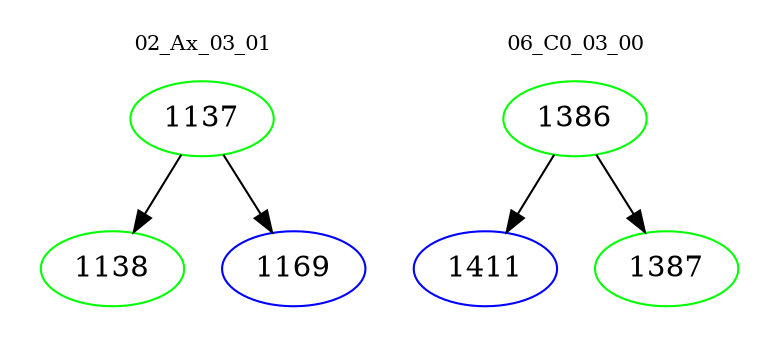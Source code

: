 digraph{
subgraph cluster_0 {
color = white
label = "02_Ax_03_01";
fontsize=10;
T0_1137 [label="1137", color="green"]
T0_1137 -> T0_1138 [color="black"]
T0_1138 [label="1138", color="green"]
T0_1137 -> T0_1169 [color="black"]
T0_1169 [label="1169", color="blue"]
}
subgraph cluster_1 {
color = white
label = "06_C0_03_00";
fontsize=10;
T1_1386 [label="1386", color="green"]
T1_1386 -> T1_1411 [color="black"]
T1_1411 [label="1411", color="blue"]
T1_1386 -> T1_1387 [color="black"]
T1_1387 [label="1387", color="green"]
}
}
